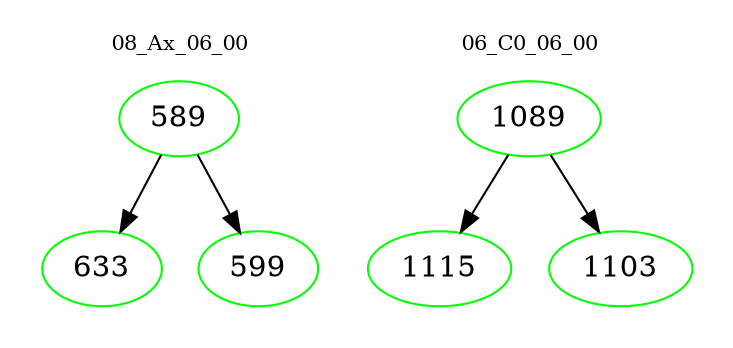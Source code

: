 digraph{
subgraph cluster_0 {
color = white
label = "08_Ax_06_00";
fontsize=10;
T0_589 [label="589", color="green"]
T0_589 -> T0_633 [color="black"]
T0_633 [label="633", color="green"]
T0_589 -> T0_599 [color="black"]
T0_599 [label="599", color="green"]
}
subgraph cluster_1 {
color = white
label = "06_C0_06_00";
fontsize=10;
T1_1089 [label="1089", color="green"]
T1_1089 -> T1_1115 [color="black"]
T1_1115 [label="1115", color="green"]
T1_1089 -> T1_1103 [color="black"]
T1_1103 [label="1103", color="green"]
}
}
